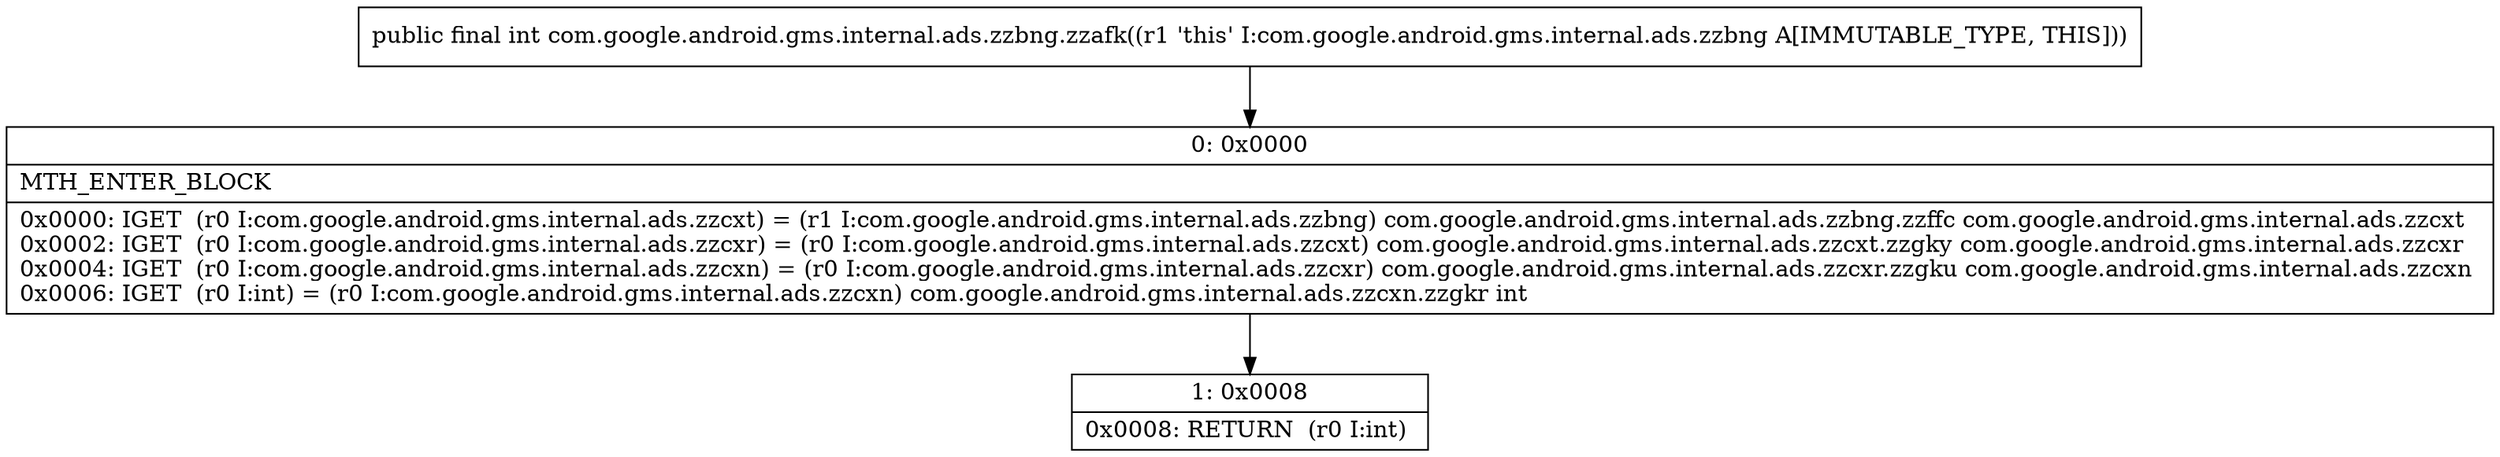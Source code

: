 digraph "CFG forcom.google.android.gms.internal.ads.zzbng.zzafk()I" {
Node_0 [shape=record,label="{0\:\ 0x0000|MTH_ENTER_BLOCK\l|0x0000: IGET  (r0 I:com.google.android.gms.internal.ads.zzcxt) = (r1 I:com.google.android.gms.internal.ads.zzbng) com.google.android.gms.internal.ads.zzbng.zzffc com.google.android.gms.internal.ads.zzcxt \l0x0002: IGET  (r0 I:com.google.android.gms.internal.ads.zzcxr) = (r0 I:com.google.android.gms.internal.ads.zzcxt) com.google.android.gms.internal.ads.zzcxt.zzgky com.google.android.gms.internal.ads.zzcxr \l0x0004: IGET  (r0 I:com.google.android.gms.internal.ads.zzcxn) = (r0 I:com.google.android.gms.internal.ads.zzcxr) com.google.android.gms.internal.ads.zzcxr.zzgku com.google.android.gms.internal.ads.zzcxn \l0x0006: IGET  (r0 I:int) = (r0 I:com.google.android.gms.internal.ads.zzcxn) com.google.android.gms.internal.ads.zzcxn.zzgkr int \l}"];
Node_1 [shape=record,label="{1\:\ 0x0008|0x0008: RETURN  (r0 I:int) \l}"];
MethodNode[shape=record,label="{public final int com.google.android.gms.internal.ads.zzbng.zzafk((r1 'this' I:com.google.android.gms.internal.ads.zzbng A[IMMUTABLE_TYPE, THIS])) }"];
MethodNode -> Node_0;
Node_0 -> Node_1;
}

